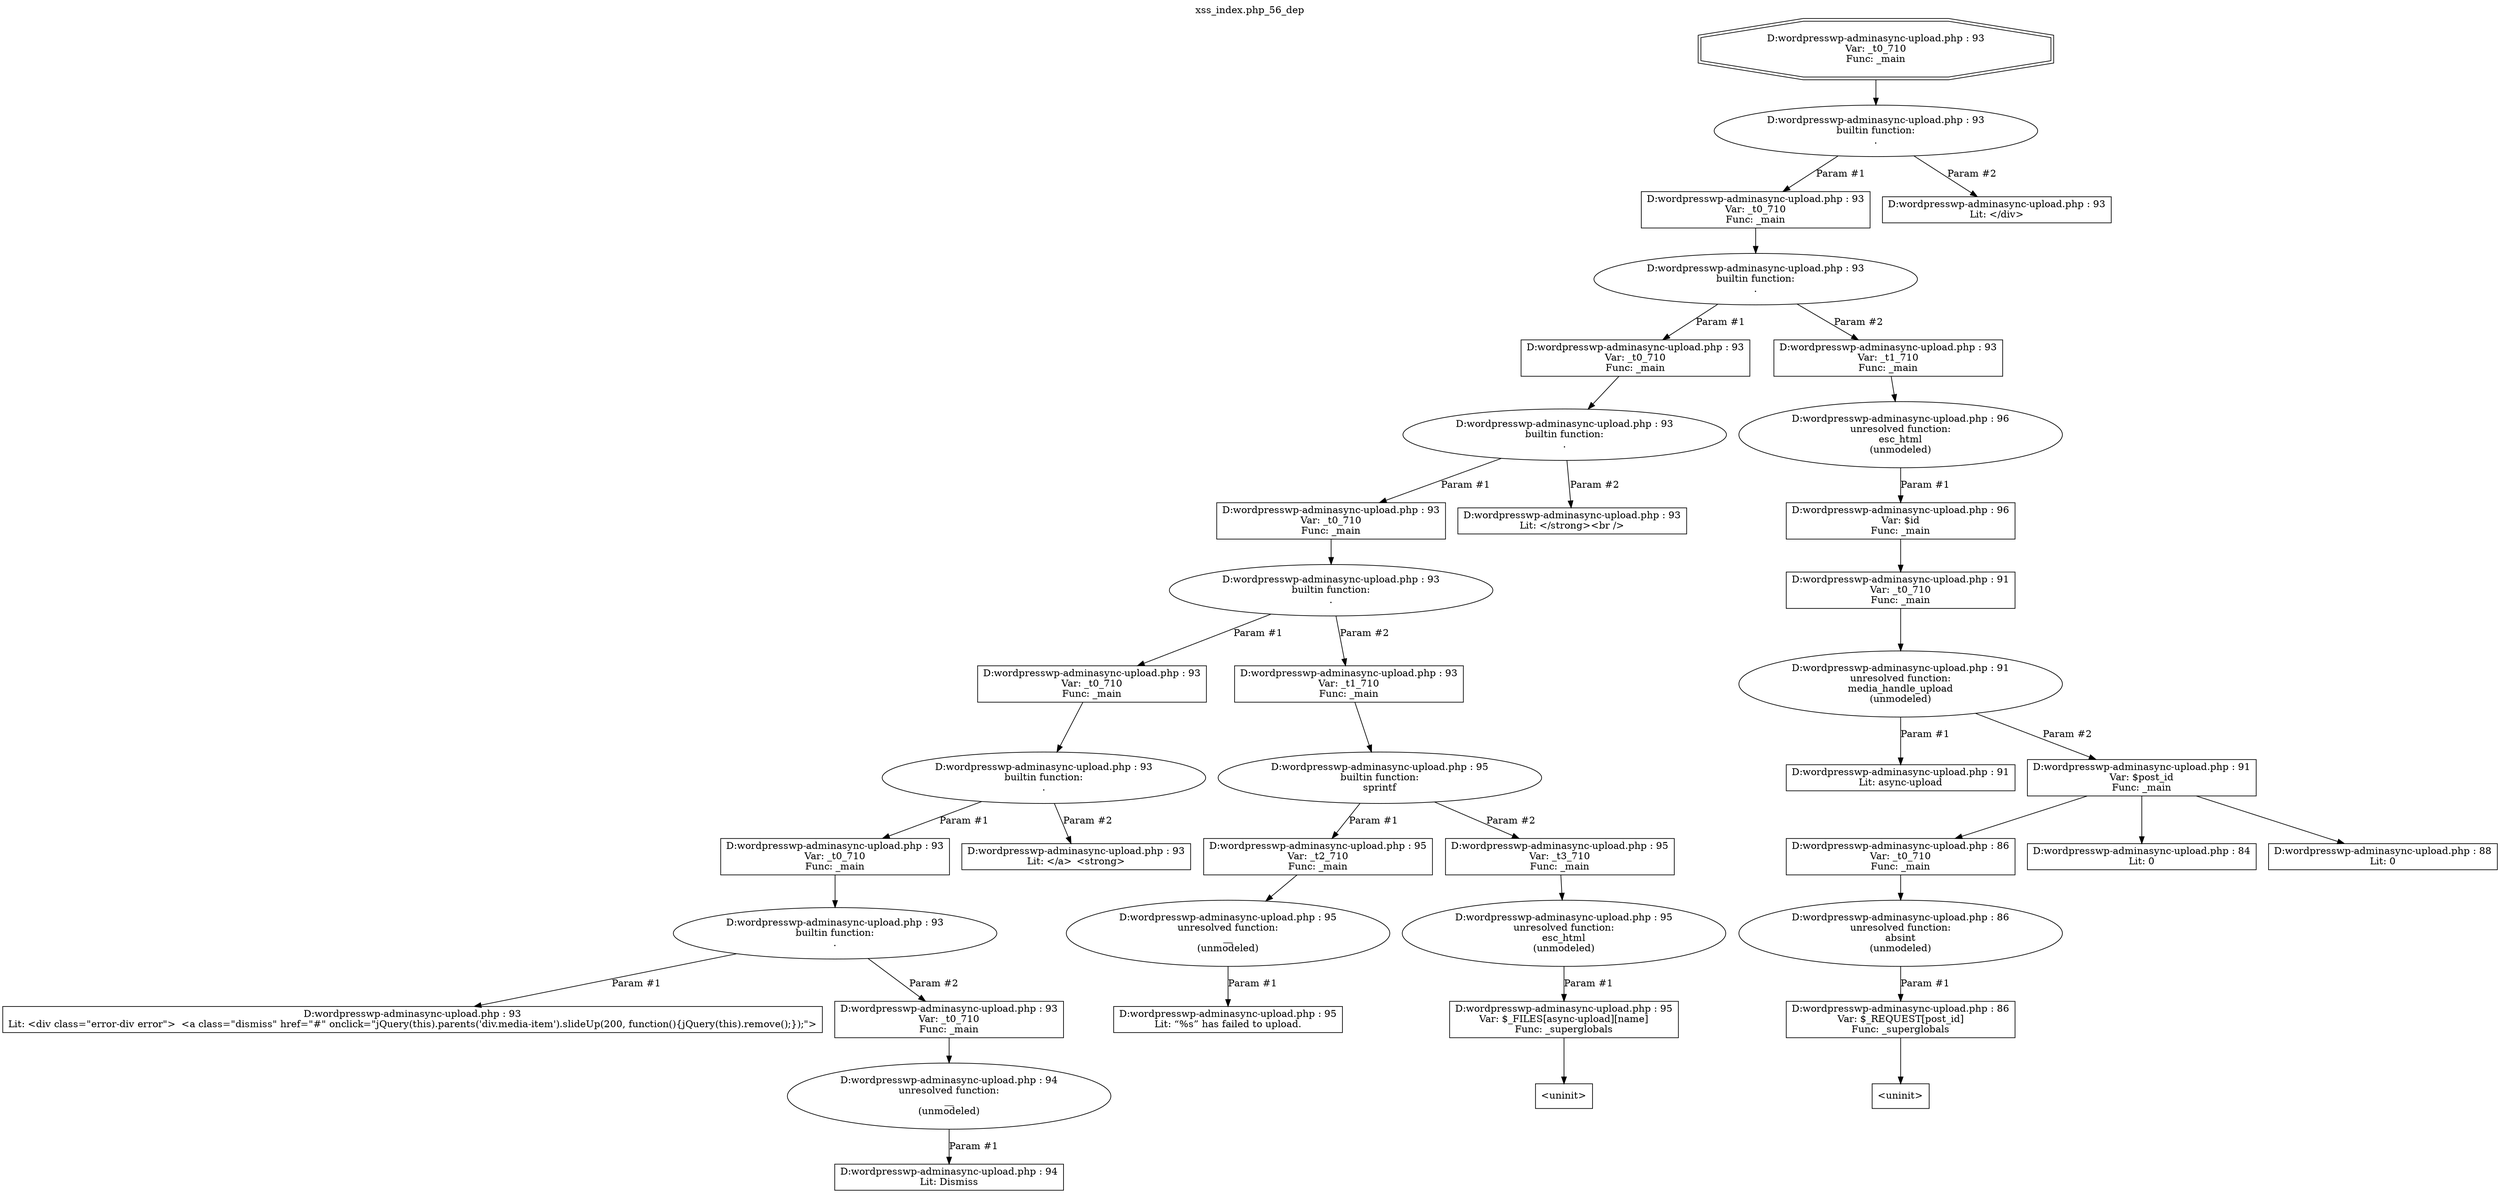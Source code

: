 digraph cfg {
  label="xss_index.php_56_dep";
  labelloc=t;
  n1 [shape=doubleoctagon, label="D:\wordpress\wp-admin\async-upload.php : 93\nVar: _t0_710\nFunc: _main\n"];
  n2 [shape=ellipse, label="D:\wordpress\wp-admin\async-upload.php : 93\nbuiltin function:\n.\n"];
  n3 [shape=box, label="D:\wordpress\wp-admin\async-upload.php : 93\nVar: _t0_710\nFunc: _main\n"];
  n4 [shape=ellipse, label="D:\wordpress\wp-admin\async-upload.php : 93\nbuiltin function:\n.\n"];
  n5 [shape=box, label="D:\wordpress\wp-admin\async-upload.php : 93\nVar: _t0_710\nFunc: _main\n"];
  n6 [shape=ellipse, label="D:\wordpress\wp-admin\async-upload.php : 93\nbuiltin function:\n.\n"];
  n7 [shape=box, label="D:\wordpress\wp-admin\async-upload.php : 93\nVar: _t0_710\nFunc: _main\n"];
  n8 [shape=ellipse, label="D:\wordpress\wp-admin\async-upload.php : 93\nbuiltin function:\n.\n"];
  n9 [shape=box, label="D:\wordpress\wp-admin\async-upload.php : 93\nVar: _t0_710\nFunc: _main\n"];
  n10 [shape=ellipse, label="D:\wordpress\wp-admin\async-upload.php : 93\nbuiltin function:\n.\n"];
  n11 [shape=box, label="D:\wordpress\wp-admin\async-upload.php : 93\nVar: _t0_710\nFunc: _main\n"];
  n12 [shape=ellipse, label="D:\wordpress\wp-admin\async-upload.php : 93\nbuiltin function:\n.\n"];
  n13 [shape=box, label="D:\wordpress\wp-admin\async-upload.php : 93\nLit: <div class=\"error-div error\">	<a class=\"dismiss\" href=\"#\" onclick=\"jQuery(this).parents('div.media-item').slideUp(200, function(){jQuery(this).remove();});\">\n"];
  n14 [shape=box, label="D:\wordpress\wp-admin\async-upload.php : 93\nVar: _t0_710\nFunc: _main\n"];
  n15 [shape=ellipse, label="D:\wordpress\wp-admin\async-upload.php : 94\nunresolved function:\n__\n(unmodeled)\n"];
  n16 [shape=box, label="D:\wordpress\wp-admin\async-upload.php : 94\nLit: Dismiss\n"];
  n17 [shape=box, label="D:\wordpress\wp-admin\async-upload.php : 93\nLit: </a>	<strong>\n"];
  n18 [shape=box, label="D:\wordpress\wp-admin\async-upload.php : 93\nVar: _t1_710\nFunc: _main\n"];
  n19 [shape=ellipse, label="D:\wordpress\wp-admin\async-upload.php : 95\nbuiltin function:\nsprintf\n"];
  n20 [shape=box, label="D:\wordpress\wp-admin\async-upload.php : 95\nVar: _t2_710\nFunc: _main\n"];
  n21 [shape=ellipse, label="D:\wordpress\wp-admin\async-upload.php : 95\nunresolved function:\n__\n(unmodeled)\n"];
  n22 [shape=box, label="D:\wordpress\wp-admin\async-upload.php : 95\nLit: &#8220;%s&#8221; has failed to upload.\n"];
  n23 [shape=box, label="D:\wordpress\wp-admin\async-upload.php : 95\nVar: _t3_710\nFunc: _main\n"];
  n24 [shape=ellipse, label="D:\wordpress\wp-admin\async-upload.php : 95\nunresolved function:\nesc_html\n(unmodeled)\n"];
  n25 [shape=box, label="D:\wordpress\wp-admin\async-upload.php : 95\nVar: $_FILES[async-upload][name]\nFunc: _superglobals\n"];
  n26 [shape=box, label="<uninit>"];
  n27 [shape=box, label="D:\wordpress\wp-admin\async-upload.php : 93\nLit: </strong><br />\n"];
  n28 [shape=box, label="D:\wordpress\wp-admin\async-upload.php : 93\nVar: _t1_710\nFunc: _main\n"];
  n29 [shape=ellipse, label="D:\wordpress\wp-admin\async-upload.php : 96\nunresolved function:\nesc_html\n(unmodeled)\n"];
  n30 [shape=box, label="D:\wordpress\wp-admin\async-upload.php : 96\nVar: $id\nFunc: _main\n"];
  n31 [shape=box, label="D:\wordpress\wp-admin\async-upload.php : 91\nVar: _t0_710\nFunc: _main\n"];
  n32 [shape=ellipse, label="D:\wordpress\wp-admin\async-upload.php : 91\nunresolved function:\nmedia_handle_upload\n(unmodeled)\n"];
  n33 [shape=box, label="D:\wordpress\wp-admin\async-upload.php : 91\nLit: async-upload\n"];
  n34 [shape=box, label="D:\wordpress\wp-admin\async-upload.php : 91\nVar: $post_id\nFunc: _main\n"];
  n35 [shape=box, label="D:\wordpress\wp-admin\async-upload.php : 86\nVar: _t0_710\nFunc: _main\n"];
  n36 [shape=ellipse, label="D:\wordpress\wp-admin\async-upload.php : 86\nunresolved function:\nabsint\n(unmodeled)\n"];
  n37 [shape=box, label="D:\wordpress\wp-admin\async-upload.php : 86\nVar: $_REQUEST[post_id]\nFunc: _superglobals\n"];
  n38 [shape=box, label="<uninit>"];
  n39 [shape=box, label="D:\wordpress\wp-admin\async-upload.php : 84\nLit: 0\n"];
  n40 [shape=box, label="D:\wordpress\wp-admin\async-upload.php : 88\nLit: 0\n"];
  n41 [shape=box, label="D:\wordpress\wp-admin\async-upload.php : 93\nLit: </div>\n"];
  n1 -> n2;
  n3 -> n4;
  n5 -> n6;
  n7 -> n8;
  n9 -> n10;
  n11 -> n12;
  n12 -> n13[label="Param #1"];
  n12 -> n14[label="Param #2"];
  n14 -> n15;
  n15 -> n16[label="Param #1"];
  n10 -> n11[label="Param #1"];
  n10 -> n17[label="Param #2"];
  n8 -> n9[label="Param #1"];
  n8 -> n18[label="Param #2"];
  n18 -> n19;
  n20 -> n21;
  n21 -> n22[label="Param #1"];
  n19 -> n20[label="Param #1"];
  n19 -> n23[label="Param #2"];
  n23 -> n24;
  n25 -> n26;
  n24 -> n25[label="Param #1"];
  n6 -> n7[label="Param #1"];
  n6 -> n27[label="Param #2"];
  n4 -> n5[label="Param #1"];
  n4 -> n28[label="Param #2"];
  n28 -> n29;
  n31 -> n32;
  n32 -> n33[label="Param #1"];
  n32 -> n34[label="Param #2"];
  n35 -> n36;
  n37 -> n38;
  n36 -> n37[label="Param #1"];
  n34 -> n35;
  n34 -> n39;
  n34 -> n40;
  n30 -> n31;
  n29 -> n30[label="Param #1"];
  n2 -> n3[label="Param #1"];
  n2 -> n41[label="Param #2"];
}
